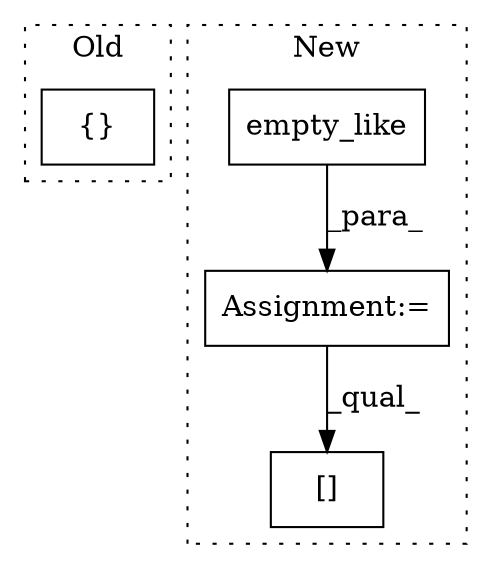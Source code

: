 digraph G {
subgraph cluster0 {
1 [label="{}" a="4" s="1003" l="2" shape="box"];
label = "Old";
style="dotted";
}
subgraph cluster1 {
2 [label="empty_like" a="32" s="1243,1268" l="11,1" shape="box"];
3 [label="[]" a="2" s="1275,1364" l="7,2" shape="box"];
4 [label="Assignment:=" a="7" s="1242" l="1" shape="box"];
label = "New";
style="dotted";
}
2 -> 4 [label="_para_"];
4 -> 3 [label="_qual_"];
}
